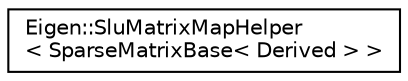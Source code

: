 digraph "Graphical Class Hierarchy"
{
  edge [fontname="Helvetica",fontsize="10",labelfontname="Helvetica",labelfontsize="10"];
  node [fontname="Helvetica",fontsize="10",shape=record];
  rankdir="LR";
  Node1 [label="Eigen::SluMatrixMapHelper\l\< SparseMatrixBase\< Derived \> \>",height=0.2,width=0.4,color="black", fillcolor="white", style="filled",URL="$struct_eigen_1_1_slu_matrix_map_helper_3_01_sparse_matrix_base_3_01_derived_01_4_01_4.html"];
}

